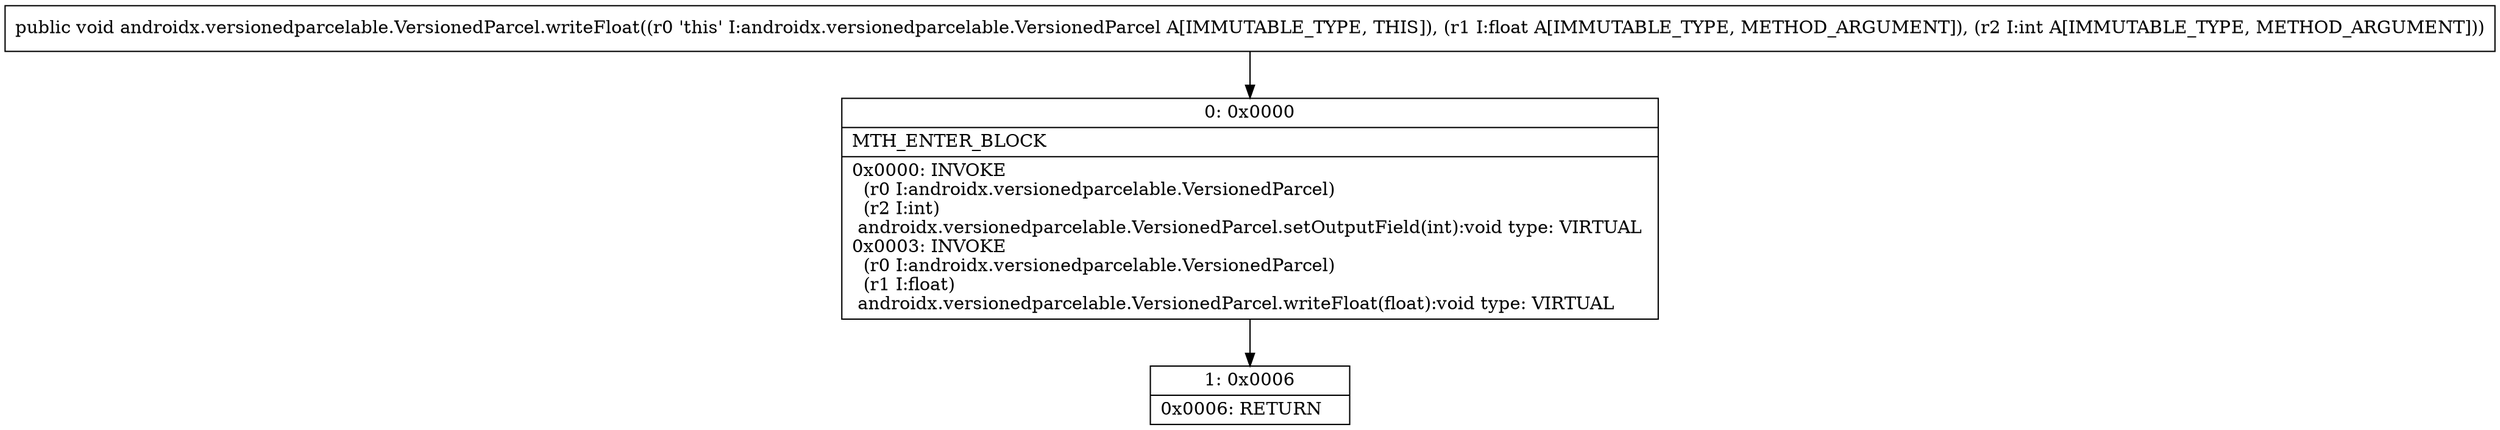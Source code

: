 digraph "CFG forandroidx.versionedparcelable.VersionedParcel.writeFloat(FI)V" {
Node_0 [shape=record,label="{0\:\ 0x0000|MTH_ENTER_BLOCK\l|0x0000: INVOKE  \l  (r0 I:androidx.versionedparcelable.VersionedParcel)\l  (r2 I:int)\l androidx.versionedparcelable.VersionedParcel.setOutputField(int):void type: VIRTUAL \l0x0003: INVOKE  \l  (r0 I:androidx.versionedparcelable.VersionedParcel)\l  (r1 I:float)\l androidx.versionedparcelable.VersionedParcel.writeFloat(float):void type: VIRTUAL \l}"];
Node_1 [shape=record,label="{1\:\ 0x0006|0x0006: RETURN   \l}"];
MethodNode[shape=record,label="{public void androidx.versionedparcelable.VersionedParcel.writeFloat((r0 'this' I:androidx.versionedparcelable.VersionedParcel A[IMMUTABLE_TYPE, THIS]), (r1 I:float A[IMMUTABLE_TYPE, METHOD_ARGUMENT]), (r2 I:int A[IMMUTABLE_TYPE, METHOD_ARGUMENT])) }"];
MethodNode -> Node_0;
Node_0 -> Node_1;
}

